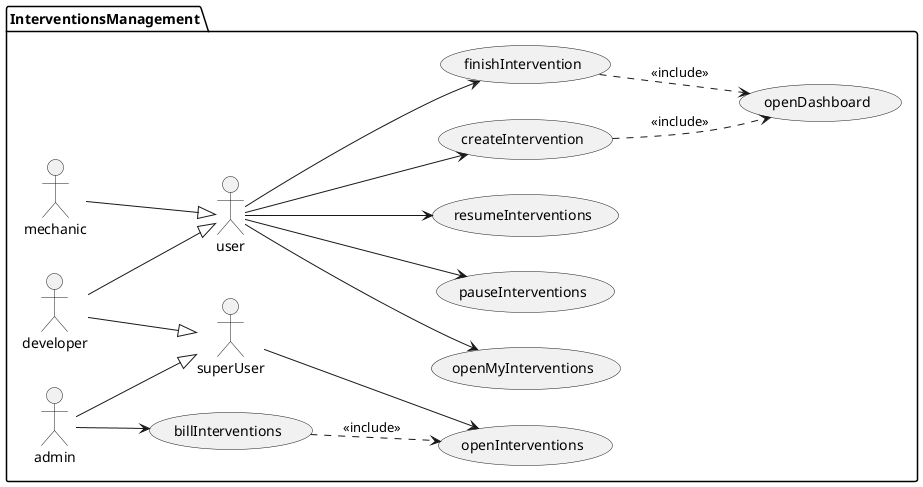 @startuml
left to right direction

package InterventionsManagement {
:mechanic: --|> :user:
:developer: --|> :user:
:admin: --|> :superUser:
:developer: --|> :superUser:

:user: --> (createIntervention)
:user: --> (finishIntervention)
:superUser: --> (openInterventions)
:admin: --> (billInterventions)
:user: --> (openMyInterventions)
:user: --> (pauseInterventions)
:user: --> (resumeInterventions)
(createIntervention) ..> (openDashboard) : <<include>>
(finishIntervention) ..> (openDashboard) : <<include>>
(billInterventions) ..> (openInterventions) : <<include>>
}
@enduml
